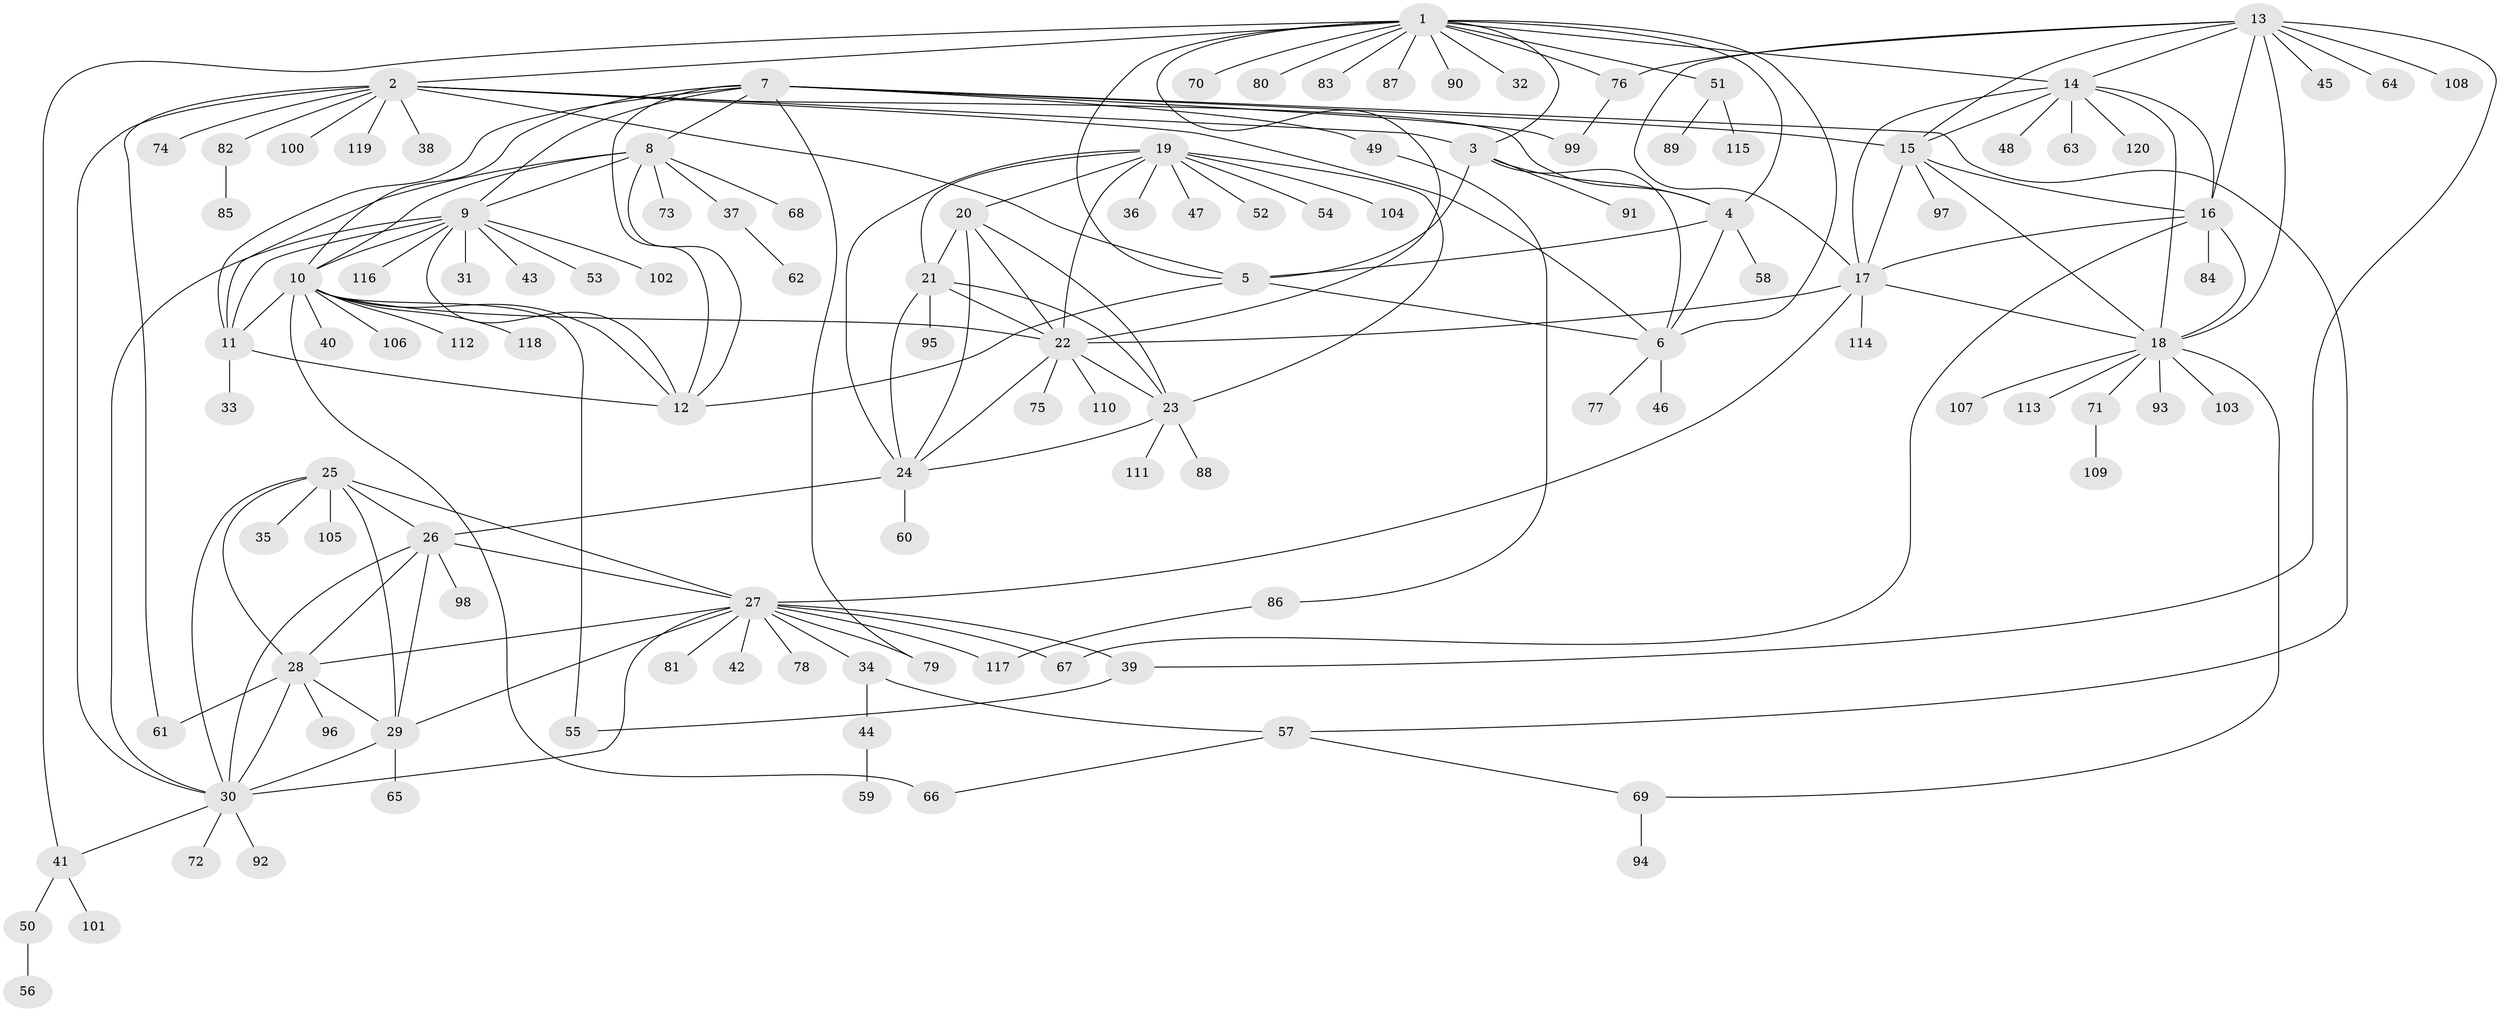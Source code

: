 // Generated by graph-tools (version 1.1) at 2025/11/02/27/25 16:11:32]
// undirected, 120 vertices, 187 edges
graph export_dot {
graph [start="1"]
  node [color=gray90,style=filled];
  1;
  2;
  3;
  4;
  5;
  6;
  7;
  8;
  9;
  10;
  11;
  12;
  13;
  14;
  15;
  16;
  17;
  18;
  19;
  20;
  21;
  22;
  23;
  24;
  25;
  26;
  27;
  28;
  29;
  30;
  31;
  32;
  33;
  34;
  35;
  36;
  37;
  38;
  39;
  40;
  41;
  42;
  43;
  44;
  45;
  46;
  47;
  48;
  49;
  50;
  51;
  52;
  53;
  54;
  55;
  56;
  57;
  58;
  59;
  60;
  61;
  62;
  63;
  64;
  65;
  66;
  67;
  68;
  69;
  70;
  71;
  72;
  73;
  74;
  75;
  76;
  77;
  78;
  79;
  80;
  81;
  82;
  83;
  84;
  85;
  86;
  87;
  88;
  89;
  90;
  91;
  92;
  93;
  94;
  95;
  96;
  97;
  98;
  99;
  100;
  101;
  102;
  103;
  104;
  105;
  106;
  107;
  108;
  109;
  110;
  111;
  112;
  113;
  114;
  115;
  116;
  117;
  118;
  119;
  120;
  1 -- 2;
  1 -- 3;
  1 -- 4;
  1 -- 5;
  1 -- 6;
  1 -- 14;
  1 -- 22;
  1 -- 32;
  1 -- 41;
  1 -- 51;
  1 -- 70;
  1 -- 76;
  1 -- 80;
  1 -- 83;
  1 -- 87;
  1 -- 90;
  2 -- 3;
  2 -- 4;
  2 -- 5;
  2 -- 6;
  2 -- 30;
  2 -- 38;
  2 -- 61;
  2 -- 74;
  2 -- 82;
  2 -- 100;
  2 -- 119;
  3 -- 4;
  3 -- 5;
  3 -- 6;
  3 -- 91;
  4 -- 5;
  4 -- 6;
  4 -- 58;
  5 -- 6;
  5 -- 12;
  6 -- 46;
  6 -- 77;
  7 -- 8;
  7 -- 9;
  7 -- 10;
  7 -- 11;
  7 -- 12;
  7 -- 15;
  7 -- 49;
  7 -- 57;
  7 -- 79;
  7 -- 99;
  8 -- 9;
  8 -- 10;
  8 -- 11;
  8 -- 12;
  8 -- 37;
  8 -- 68;
  8 -- 73;
  9 -- 10;
  9 -- 11;
  9 -- 12;
  9 -- 30;
  9 -- 31;
  9 -- 43;
  9 -- 53;
  9 -- 102;
  9 -- 116;
  10 -- 11;
  10 -- 12;
  10 -- 22;
  10 -- 40;
  10 -- 55;
  10 -- 66;
  10 -- 106;
  10 -- 112;
  10 -- 118;
  11 -- 12;
  11 -- 33;
  13 -- 14;
  13 -- 15;
  13 -- 16;
  13 -- 17;
  13 -- 18;
  13 -- 39;
  13 -- 45;
  13 -- 64;
  13 -- 76;
  13 -- 108;
  14 -- 15;
  14 -- 16;
  14 -- 17;
  14 -- 18;
  14 -- 48;
  14 -- 63;
  14 -- 120;
  15 -- 16;
  15 -- 17;
  15 -- 18;
  15 -- 97;
  16 -- 17;
  16 -- 18;
  16 -- 67;
  16 -- 84;
  17 -- 18;
  17 -- 22;
  17 -- 27;
  17 -- 114;
  18 -- 69;
  18 -- 71;
  18 -- 93;
  18 -- 103;
  18 -- 107;
  18 -- 113;
  19 -- 20;
  19 -- 21;
  19 -- 22;
  19 -- 23;
  19 -- 24;
  19 -- 36;
  19 -- 47;
  19 -- 52;
  19 -- 54;
  19 -- 104;
  20 -- 21;
  20 -- 22;
  20 -- 23;
  20 -- 24;
  21 -- 22;
  21 -- 23;
  21 -- 24;
  21 -- 95;
  22 -- 23;
  22 -- 24;
  22 -- 75;
  22 -- 110;
  23 -- 24;
  23 -- 88;
  23 -- 111;
  24 -- 26;
  24 -- 60;
  25 -- 26;
  25 -- 27;
  25 -- 28;
  25 -- 29;
  25 -- 30;
  25 -- 35;
  25 -- 105;
  26 -- 27;
  26 -- 28;
  26 -- 29;
  26 -- 30;
  26 -- 98;
  27 -- 28;
  27 -- 29;
  27 -- 30;
  27 -- 34;
  27 -- 39;
  27 -- 42;
  27 -- 67;
  27 -- 78;
  27 -- 79;
  27 -- 81;
  27 -- 117;
  28 -- 29;
  28 -- 30;
  28 -- 61;
  28 -- 96;
  29 -- 30;
  29 -- 65;
  30 -- 41;
  30 -- 72;
  30 -- 92;
  34 -- 44;
  34 -- 57;
  37 -- 62;
  39 -- 55;
  41 -- 50;
  41 -- 101;
  44 -- 59;
  49 -- 86;
  50 -- 56;
  51 -- 89;
  51 -- 115;
  57 -- 66;
  57 -- 69;
  69 -- 94;
  71 -- 109;
  76 -- 99;
  82 -- 85;
  86 -- 117;
}
